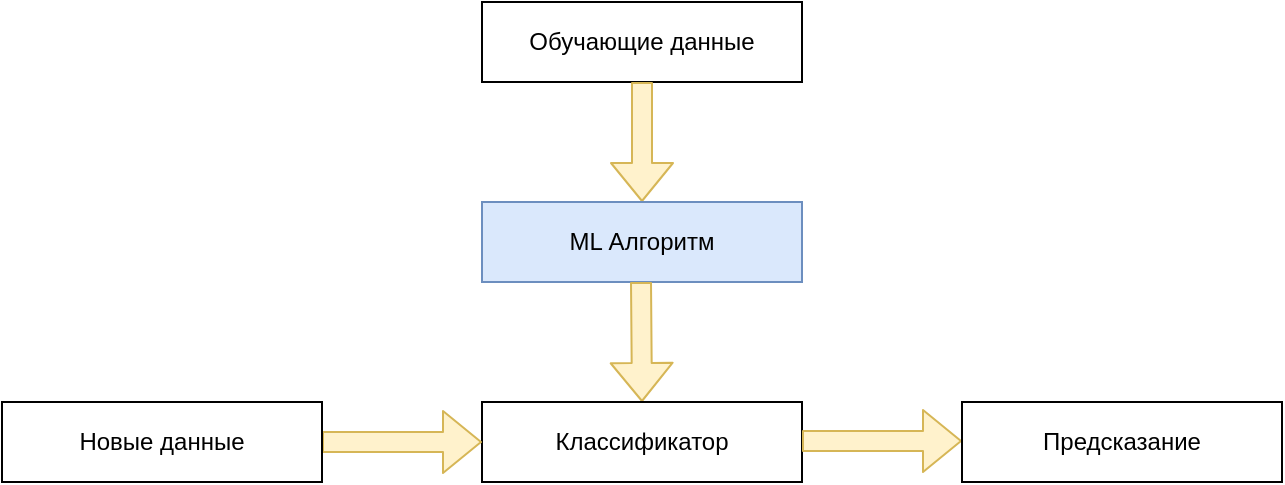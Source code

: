 <mxfile version="13.9.5" type="device"><diagram id="AZ_OiBs7Ulwbs6RySEgn" name="Страница 1"><mxGraphModel dx="782" dy="506" grid="1" gridSize="10" guides="1" tooltips="1" connect="1" arrows="1" fold="1" page="1" pageScale="1" pageWidth="827" pageHeight="1169" math="0" shadow="0"><root><mxCell id="0"/><mxCell id="1" parent="0"/><mxCell id="blV2Z5A8eRl38SJVNBaz-1" value="" style="rounded=0;whiteSpace=wrap;html=1;" vertex="1" parent="1"><mxGeometry x="280" y="60" width="160" height="40" as="geometry"/></mxCell><mxCell id="blV2Z5A8eRl38SJVNBaz-2" value="" style="shape=flexArrow;endArrow=classic;html=1;fillColor=#fff2cc;strokeColor=#d6b656;" edge="1" parent="1"><mxGeometry width="50" height="50" relative="1" as="geometry"><mxPoint x="360" y="100" as="sourcePoint"/><mxPoint x="360" y="160" as="targetPoint"/></mxGeometry></mxCell><mxCell id="blV2Z5A8eRl38SJVNBaz-3" value="ML Алгоритм" style="rounded=0;whiteSpace=wrap;html=1;fillColor=#dae8fc;strokeColor=#6c8ebf;" vertex="1" parent="1"><mxGeometry x="280" y="160" width="160" height="40" as="geometry"/></mxCell><mxCell id="blV2Z5A8eRl38SJVNBaz-4" value="" style="shape=flexArrow;endArrow=classic;html=1;exitX=0.5;exitY=1;exitDx=0;exitDy=0;fillColor=#fff2cc;strokeColor=#d6b656;" edge="1" parent="1"><mxGeometry width="50" height="50" relative="1" as="geometry"><mxPoint x="359.5" y="200" as="sourcePoint"/><mxPoint x="360" y="260" as="targetPoint"/></mxGeometry></mxCell><mxCell id="blV2Z5A8eRl38SJVNBaz-5" value="Классификатор" style="rounded=0;whiteSpace=wrap;html=1;" vertex="1" parent="1"><mxGeometry x="280" y="260" width="160" height="40" as="geometry"/></mxCell><mxCell id="blV2Z5A8eRl38SJVNBaz-6" value="" style="shape=flexArrow;endArrow=classic;html=1;entryX=0;entryY=0.5;entryDx=0;entryDy=0;fillColor=#fff2cc;strokeColor=#d6b656;" edge="1" parent="1" target="blV2Z5A8eRl38SJVNBaz-5"><mxGeometry width="50" height="50" relative="1" as="geometry"><mxPoint x="200" y="280" as="sourcePoint"/><mxPoint x="220" y="290" as="targetPoint"/></mxGeometry></mxCell><mxCell id="blV2Z5A8eRl38SJVNBaz-7" value="" style="shape=flexArrow;endArrow=classic;html=1;entryX=0;entryY=0.5;entryDx=0;entryDy=0;fillColor=#fff2cc;strokeColor=#d6b656;" edge="1" parent="1"><mxGeometry width="50" height="50" relative="1" as="geometry"><mxPoint x="440" y="279.5" as="sourcePoint"/><mxPoint x="520" y="279.5" as="targetPoint"/></mxGeometry></mxCell><mxCell id="blV2Z5A8eRl38SJVNBaz-8" value="Новые данные" style="rounded=0;whiteSpace=wrap;html=1;" vertex="1" parent="1"><mxGeometry x="40" y="260" width="160" height="40" as="geometry"/></mxCell><mxCell id="blV2Z5A8eRl38SJVNBaz-9" value="Предсказание" style="rounded=0;whiteSpace=wrap;html=1;" vertex="1" parent="1"><mxGeometry x="520" y="260" width="160" height="40" as="geometry"/></mxCell><mxCell id="blV2Z5A8eRl38SJVNBaz-10" value="Обучающие данные" style="text;html=1;strokeColor=none;fillColor=none;align=center;verticalAlign=middle;whiteSpace=wrap;rounded=0;" vertex="1" parent="1"><mxGeometry x="290" y="70" width="140" height="20" as="geometry"/></mxCell></root></mxGraphModel></diagram></mxfile>